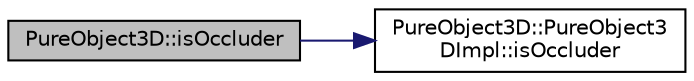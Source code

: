digraph "PureObject3D::isOccluder"
{
 // LATEX_PDF_SIZE
  edge [fontname="Helvetica",fontsize="10",labelfontname="Helvetica",labelfontsize="10"];
  node [fontname="Helvetica",fontsize="10",shape=record];
  rankdir="LR";
  Node1 [label="PureObject3D::isOccluder",height=0.2,width=0.4,color="black", fillcolor="grey75", style="filled", fontcolor="black",tooltip="Gets whether this object should be considered as an occluder during rendering."];
  Node1 -> Node2 [color="midnightblue",fontsize="10",style="solid",fontname="Helvetica"];
  Node2 [label="PureObject3D::PureObject3\lDImpl::isOccluder",height=0.2,width=0.4,color="black", fillcolor="white", style="filled",URL="$class_pure_object3_d_1_1_pure_object3_d_impl.html#ae36022b4a72908449cf8a6e0ecf2eec1",tooltip=" "];
}
